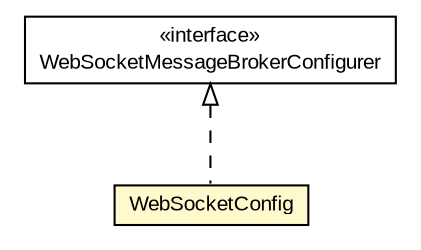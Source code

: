 #!/usr/local/bin/dot
#
# Class diagram 
# Generated by UMLGraph version R5_6-24-gf6e263 (http://www.umlgraph.org/)
#

digraph G {
	edge [fontname="arial",fontsize=10,labelfontname="arial",labelfontsize=10];
	node [fontname="arial",fontsize=10,shape=plaintext];
	nodesep=0.25;
	ranksep=0.5;
	// net.brabenetz.app.springstompserver.config.WebSocketConfig
	c35 [label=<<table title="net.brabenetz.app.springstompserver.config.WebSocketConfig" border="0" cellborder="1" cellspacing="0" cellpadding="2" port="p" bgcolor="lemonChiffon" href="./WebSocketConfig.html">
		<tr><td><table border="0" cellspacing="0" cellpadding="1">
<tr><td align="center" balign="center"> WebSocketConfig </td></tr>
		</table></td></tr>
		</table>>, URL="./WebSocketConfig.html", fontname="arial", fontcolor="black", fontsize=10.0];
	//net.brabenetz.app.springstompserver.config.WebSocketConfig implements org.springframework.web.socket.config.annotation.WebSocketMessageBrokerConfigurer
	c40:p -> c35:p [dir=back,arrowtail=empty,style=dashed];
	// org.springframework.web.socket.config.annotation.WebSocketMessageBrokerConfigurer
	c40 [label=<<table title="org.springframework.web.socket.config.annotation.WebSocketMessageBrokerConfigurer" border="0" cellborder="1" cellspacing="0" cellpadding="2" port="p">
		<tr><td><table border="0" cellspacing="0" cellpadding="1">
<tr><td align="center" balign="center"> &#171;interface&#187; </td></tr>
<tr><td align="center" balign="center"> WebSocketMessageBrokerConfigurer </td></tr>
		</table></td></tr>
		</table>>, URL="null", fontname="arial", fontcolor="black", fontsize=10.0];
}

